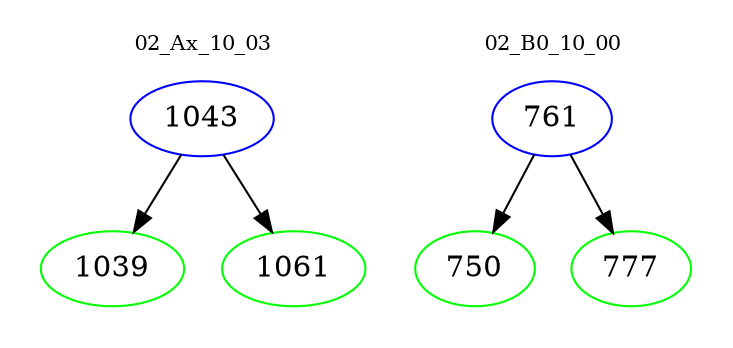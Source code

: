 digraph{
subgraph cluster_0 {
color = white
label = "02_Ax_10_03";
fontsize=10;
T0_1043 [label="1043", color="blue"]
T0_1043 -> T0_1039 [color="black"]
T0_1039 [label="1039", color="green"]
T0_1043 -> T0_1061 [color="black"]
T0_1061 [label="1061", color="green"]
}
subgraph cluster_1 {
color = white
label = "02_B0_10_00";
fontsize=10;
T1_761 [label="761", color="blue"]
T1_761 -> T1_750 [color="black"]
T1_750 [label="750", color="green"]
T1_761 -> T1_777 [color="black"]
T1_777 [label="777", color="green"]
}
}
